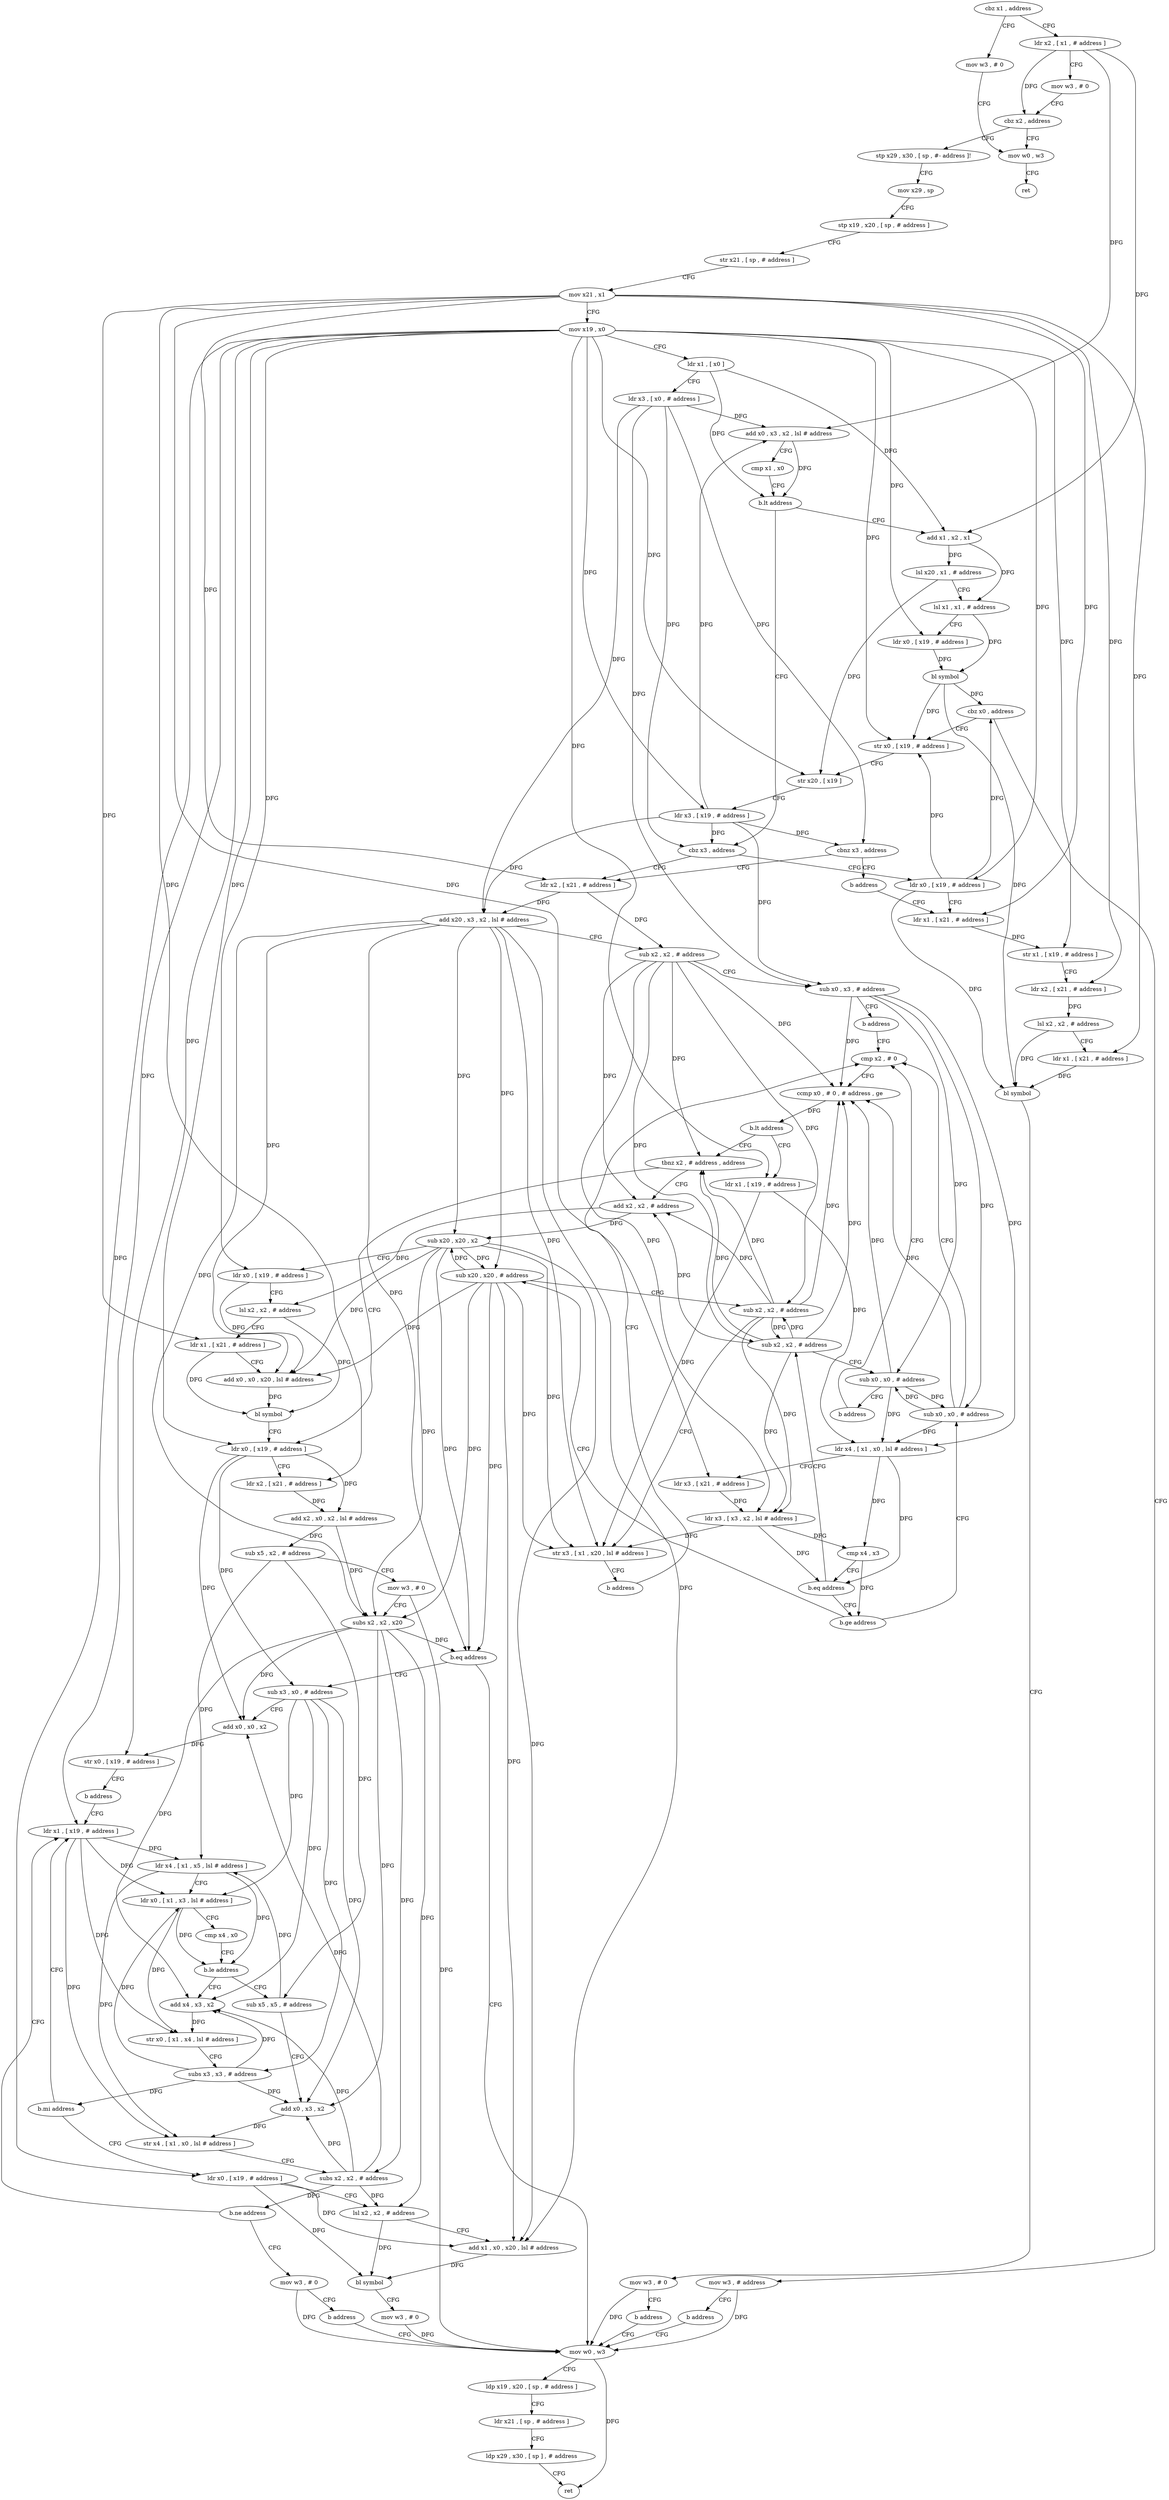 digraph "func" {
"4333960" [label = "cbz x1 , address" ]
"4334376" [label = "mov w3 , # 0" ]
"4333964" [label = "ldr x2 , [ x1 , # address ]" ]
"4334380" [label = "mov w0 , w3" ]
"4333968" [label = "mov w3 , # 0" ]
"4333972" [label = "cbz x2 , address" ]
"4333976" [label = "stp x29 , x30 , [ sp , #- address ]!" ]
"4334384" [label = "ret" ]
"4333980" [label = "mov x29 , sp" ]
"4333984" [label = "stp x19 , x20 , [ sp , # address ]" ]
"4333988" [label = "str x21 , [ sp , # address ]" ]
"4333992" [label = "mov x21 , x1" ]
"4333996" [label = "mov x19 , x0" ]
"4334000" [label = "ldr x1 , [ x0 ]" ]
"4334004" [label = "ldr x3 , [ x0 , # address ]" ]
"4334008" [label = "add x0 , x3 , x2 , lsl # address" ]
"4334012" [label = "cmp x1 , x0" ]
"4334016" [label = "b.lt address" ]
"4334044" [label = "add x1 , x2 , x1" ]
"4334020" [label = "cbz x3 , address" ]
"4334048" [label = "lsl x20 , x1 , # address" ]
"4334052" [label = "lsl x1 , x1 , # address" ]
"4334056" [label = "ldr x0 , [ x19 , # address ]" ]
"4334060" [label = "bl symbol" ]
"4334064" [label = "cbz x0 , address" ]
"4334388" [label = "mov w3 , # address" ]
"4334068" [label = "str x0 , [ x19 , # address ]" ]
"4334088" [label = "ldr x0 , [ x19 , # address ]" ]
"4334024" [label = "ldr x2 , [ x21 , # address ]" ]
"4334392" [label = "b address" ]
"4334356" [label = "mov w0 , w3" ]
"4334072" [label = "str x20 , [ x19 ]" ]
"4334076" [label = "ldr x3 , [ x19 , # address ]" ]
"4334080" [label = "cbnz x3 , address" ]
"4334084" [label = "b address" ]
"4334092" [label = "ldr x1 , [ x21 , # address ]" ]
"4334028" [label = "add x20 , x3 , x2 , lsl # address" ]
"4334032" [label = "sub x2 , x2 , # address" ]
"4334036" [label = "sub x0 , x3 , # address" ]
"4334040" [label = "b address" ]
"4334140" [label = "cmp x2 , # 0" ]
"4334360" [label = "ldp x19 , x20 , [ sp , # address ]" ]
"4334364" [label = "ldr x21 , [ sp , # address ]" ]
"4334368" [label = "ldp x29 , x30 , [ sp ] , # address" ]
"4334372" [label = "ret" ]
"4334144" [label = "ccmp x0 , # 0 , # address , ge" ]
"4334148" [label = "b.lt address" ]
"4334196" [label = "tbnz x2 , # address , address" ]
"4334152" [label = "ldr x1 , [ x19 , # address ]" ]
"4334096" [label = "str x1 , [ x19 , # address ]" ]
"4334100" [label = "ldr x2 , [ x21 , # address ]" ]
"4334104" [label = "lsl x2 , x2 , # address" ]
"4334108" [label = "ldr x1 , [ x21 , # address ]" ]
"4334112" [label = "bl symbol" ]
"4334116" [label = "mov w3 , # 0" ]
"4334120" [label = "b address" ]
"4334228" [label = "ldr x0 , [ x19 , # address ]" ]
"4334200" [label = "add x2 , x2 , # address" ]
"4334156" [label = "ldr x4 , [ x1 , x0 , lsl # address ]" ]
"4334160" [label = "ldr x3 , [ x21 , # address ]" ]
"4334164" [label = "ldr x3 , [ x3 , x2 , lsl # address ]" ]
"4334168" [label = "cmp x4 , x3" ]
"4334172" [label = "b.eq address" ]
"4334124" [label = "sub x2 , x2 , # address" ]
"4334176" [label = "b.ge address" ]
"4334232" [label = "ldr x2 , [ x21 , # address ]" ]
"4334236" [label = "add x2 , x0 , x2 , lsl # address" ]
"4334240" [label = "sub x5 , x2 , # address" ]
"4334244" [label = "mov w3 , # 0" ]
"4334248" [label = "subs x2 , x2 , x20" ]
"4334252" [label = "b.eq address" ]
"4334256" [label = "sub x3 , x0 , # address" ]
"4334204" [label = "sub x20 , x20 , x2" ]
"4334208" [label = "ldr x0 , [ x19 , # address ]" ]
"4334212" [label = "lsl x2 , x2 , # address" ]
"4334216" [label = "ldr x1 , [ x21 , # address ]" ]
"4334220" [label = "add x0 , x0 , x20 , lsl # address" ]
"4334224" [label = "bl symbol" ]
"4334128" [label = "sub x0 , x0 , # address" ]
"4334132" [label = "b address" ]
"4334136" [label = "sub x0 , x0 , # address" ]
"4334180" [label = "sub x20 , x20 , # address" ]
"4334260" [label = "add x0 , x0 , x2" ]
"4334264" [label = "str x0 , [ x19 , # address ]" ]
"4334268" [label = "b address" ]
"4334288" [label = "ldr x1 , [ x19 , # address ]" ]
"4334184" [label = "sub x2 , x2 , # address" ]
"4334188" [label = "str x3 , [ x1 , x20 , lsl # address ]" ]
"4334192" [label = "b address" ]
"4334292" [label = "ldr x4 , [ x1 , x5 , lsl # address ]" ]
"4334296" [label = "ldr x0 , [ x1 , x3 , lsl # address ]" ]
"4334300" [label = "cmp x4 , x0" ]
"4334304" [label = "b.le address" ]
"4334272" [label = "add x4 , x3 , x2" ]
"4334308" [label = "sub x5 , x5 , # address" ]
"4334276" [label = "str x0 , [ x1 , x4 , lsl # address ]" ]
"4334280" [label = "subs x3 , x3 , # address" ]
"4334284" [label = "b.mi address" ]
"4334336" [label = "ldr x0 , [ x19 , # address ]" ]
"4334312" [label = "add x0 , x3 , x2" ]
"4334316" [label = "str x4 , [ x1 , x0 , lsl # address ]" ]
"4334320" [label = "subs x2 , x2 , # address" ]
"4334324" [label = "b.ne address" ]
"4334328" [label = "mov w3 , # 0" ]
"4334340" [label = "lsl x2 , x2 , # address" ]
"4334344" [label = "add x1 , x0 , x20 , lsl # address" ]
"4334348" [label = "bl symbol" ]
"4334352" [label = "mov w3 , # 0" ]
"4334332" [label = "b address" ]
"4333960" -> "4334376" [ label = "CFG" ]
"4333960" -> "4333964" [ label = "CFG" ]
"4334376" -> "4334380" [ label = "CFG" ]
"4333964" -> "4333968" [ label = "CFG" ]
"4333964" -> "4333972" [ label = "DFG" ]
"4333964" -> "4334008" [ label = "DFG" ]
"4333964" -> "4334044" [ label = "DFG" ]
"4334380" -> "4334384" [ label = "CFG" ]
"4333968" -> "4333972" [ label = "CFG" ]
"4333972" -> "4334380" [ label = "CFG" ]
"4333972" -> "4333976" [ label = "CFG" ]
"4333976" -> "4333980" [ label = "CFG" ]
"4333980" -> "4333984" [ label = "CFG" ]
"4333984" -> "4333988" [ label = "CFG" ]
"4333988" -> "4333992" [ label = "CFG" ]
"4333992" -> "4333996" [ label = "CFG" ]
"4333992" -> "4334024" [ label = "DFG" ]
"4333992" -> "4334092" [ label = "DFG" ]
"4333992" -> "4334100" [ label = "DFG" ]
"4333992" -> "4334108" [ label = "DFG" ]
"4333992" -> "4334160" [ label = "DFG" ]
"4333992" -> "4334232" [ label = "DFG" ]
"4333992" -> "4334216" [ label = "DFG" ]
"4333996" -> "4334000" [ label = "CFG" ]
"4333996" -> "4334056" [ label = "DFG" ]
"4333996" -> "4334068" [ label = "DFG" ]
"4333996" -> "4334072" [ label = "DFG" ]
"4333996" -> "4334076" [ label = "DFG" ]
"4333996" -> "4334088" [ label = "DFG" ]
"4333996" -> "4334096" [ label = "DFG" ]
"4333996" -> "4334152" [ label = "DFG" ]
"4333996" -> "4334228" [ label = "DFG" ]
"4333996" -> "4334208" [ label = "DFG" ]
"4333996" -> "4334264" [ label = "DFG" ]
"4333996" -> "4334288" [ label = "DFG" ]
"4333996" -> "4334336" [ label = "DFG" ]
"4334000" -> "4334004" [ label = "CFG" ]
"4334000" -> "4334016" [ label = "DFG" ]
"4334000" -> "4334044" [ label = "DFG" ]
"4334004" -> "4334008" [ label = "DFG" ]
"4334004" -> "4334020" [ label = "DFG" ]
"4334004" -> "4334080" [ label = "DFG" ]
"4334004" -> "4334028" [ label = "DFG" ]
"4334004" -> "4334036" [ label = "DFG" ]
"4334008" -> "4334012" [ label = "CFG" ]
"4334008" -> "4334016" [ label = "DFG" ]
"4334012" -> "4334016" [ label = "CFG" ]
"4334016" -> "4334044" [ label = "CFG" ]
"4334016" -> "4334020" [ label = "CFG" ]
"4334044" -> "4334048" [ label = "DFG" ]
"4334044" -> "4334052" [ label = "DFG" ]
"4334020" -> "4334088" [ label = "CFG" ]
"4334020" -> "4334024" [ label = "CFG" ]
"4334048" -> "4334052" [ label = "CFG" ]
"4334048" -> "4334072" [ label = "DFG" ]
"4334052" -> "4334056" [ label = "CFG" ]
"4334052" -> "4334060" [ label = "DFG" ]
"4334056" -> "4334060" [ label = "DFG" ]
"4334060" -> "4334064" [ label = "DFG" ]
"4334060" -> "4334068" [ label = "DFG" ]
"4334060" -> "4334112" [ label = "DFG" ]
"4334064" -> "4334388" [ label = "CFG" ]
"4334064" -> "4334068" [ label = "CFG" ]
"4334388" -> "4334392" [ label = "CFG" ]
"4334388" -> "4334356" [ label = "DFG" ]
"4334068" -> "4334072" [ label = "CFG" ]
"4334088" -> "4334092" [ label = "CFG" ]
"4334088" -> "4334064" [ label = "DFG" ]
"4334088" -> "4334068" [ label = "DFG" ]
"4334088" -> "4334112" [ label = "DFG" ]
"4334024" -> "4334028" [ label = "DFG" ]
"4334024" -> "4334032" [ label = "DFG" ]
"4334392" -> "4334356" [ label = "CFG" ]
"4334356" -> "4334360" [ label = "CFG" ]
"4334356" -> "4334372" [ label = "DFG" ]
"4334072" -> "4334076" [ label = "CFG" ]
"4334076" -> "4334080" [ label = "DFG" ]
"4334076" -> "4334020" [ label = "DFG" ]
"4334076" -> "4334008" [ label = "DFG" ]
"4334076" -> "4334028" [ label = "DFG" ]
"4334076" -> "4334036" [ label = "DFG" ]
"4334080" -> "4334024" [ label = "CFG" ]
"4334080" -> "4334084" [ label = "CFG" ]
"4334084" -> "4334092" [ label = "CFG" ]
"4334092" -> "4334096" [ label = "DFG" ]
"4334028" -> "4334032" [ label = "CFG" ]
"4334028" -> "4334248" [ label = "DFG" ]
"4334028" -> "4334252" [ label = "DFG" ]
"4334028" -> "4334204" [ label = "DFG" ]
"4334028" -> "4334220" [ label = "DFG" ]
"4334028" -> "4334180" [ label = "DFG" ]
"4334028" -> "4334188" [ label = "DFG" ]
"4334028" -> "4334344" [ label = "DFG" ]
"4334032" -> "4334036" [ label = "CFG" ]
"4334032" -> "4334144" [ label = "DFG" ]
"4334032" -> "4334196" [ label = "DFG" ]
"4334032" -> "4334164" [ label = "DFG" ]
"4334032" -> "4334200" [ label = "DFG" ]
"4334032" -> "4334124" [ label = "DFG" ]
"4334032" -> "4334184" [ label = "DFG" ]
"4334036" -> "4334040" [ label = "CFG" ]
"4334036" -> "4334144" [ label = "DFG" ]
"4334036" -> "4334156" [ label = "DFG" ]
"4334036" -> "4334128" [ label = "DFG" ]
"4334036" -> "4334136" [ label = "DFG" ]
"4334040" -> "4334140" [ label = "CFG" ]
"4334140" -> "4334144" [ label = "CFG" ]
"4334360" -> "4334364" [ label = "CFG" ]
"4334364" -> "4334368" [ label = "CFG" ]
"4334368" -> "4334372" [ label = "CFG" ]
"4334144" -> "4334148" [ label = "DFG" ]
"4334148" -> "4334196" [ label = "CFG" ]
"4334148" -> "4334152" [ label = "CFG" ]
"4334196" -> "4334228" [ label = "CFG" ]
"4334196" -> "4334200" [ label = "CFG" ]
"4334152" -> "4334156" [ label = "DFG" ]
"4334152" -> "4334188" [ label = "DFG" ]
"4334096" -> "4334100" [ label = "CFG" ]
"4334100" -> "4334104" [ label = "DFG" ]
"4334104" -> "4334108" [ label = "CFG" ]
"4334104" -> "4334112" [ label = "DFG" ]
"4334108" -> "4334112" [ label = "DFG" ]
"4334112" -> "4334116" [ label = "CFG" ]
"4334116" -> "4334120" [ label = "CFG" ]
"4334116" -> "4334356" [ label = "DFG" ]
"4334120" -> "4334356" [ label = "CFG" ]
"4334228" -> "4334232" [ label = "CFG" ]
"4334228" -> "4334236" [ label = "DFG" ]
"4334228" -> "4334256" [ label = "DFG" ]
"4334228" -> "4334260" [ label = "DFG" ]
"4334200" -> "4334204" [ label = "DFG" ]
"4334200" -> "4334212" [ label = "DFG" ]
"4334156" -> "4334160" [ label = "CFG" ]
"4334156" -> "4334168" [ label = "DFG" ]
"4334156" -> "4334172" [ label = "DFG" ]
"4334160" -> "4334164" [ label = "DFG" ]
"4334164" -> "4334168" [ label = "DFG" ]
"4334164" -> "4334172" [ label = "DFG" ]
"4334164" -> "4334188" [ label = "DFG" ]
"4334168" -> "4334172" [ label = "CFG" ]
"4334168" -> "4334176" [ label = "DFG" ]
"4334172" -> "4334124" [ label = "CFG" ]
"4334172" -> "4334176" [ label = "CFG" ]
"4334124" -> "4334128" [ label = "CFG" ]
"4334124" -> "4334144" [ label = "DFG" ]
"4334124" -> "4334196" [ label = "DFG" ]
"4334124" -> "4334164" [ label = "DFG" ]
"4334124" -> "4334200" [ label = "DFG" ]
"4334124" -> "4334184" [ label = "DFG" ]
"4334176" -> "4334136" [ label = "CFG" ]
"4334176" -> "4334180" [ label = "CFG" ]
"4334232" -> "4334236" [ label = "DFG" ]
"4334236" -> "4334240" [ label = "DFG" ]
"4334236" -> "4334248" [ label = "DFG" ]
"4334240" -> "4334244" [ label = "CFG" ]
"4334240" -> "4334292" [ label = "DFG" ]
"4334240" -> "4334308" [ label = "DFG" ]
"4334244" -> "4334248" [ label = "CFG" ]
"4334244" -> "4334356" [ label = "DFG" ]
"4334248" -> "4334252" [ label = "DFG" ]
"4334248" -> "4334260" [ label = "DFG" ]
"4334248" -> "4334272" [ label = "DFG" ]
"4334248" -> "4334312" [ label = "DFG" ]
"4334248" -> "4334320" [ label = "DFG" ]
"4334248" -> "4334340" [ label = "DFG" ]
"4334252" -> "4334356" [ label = "CFG" ]
"4334252" -> "4334256" [ label = "CFG" ]
"4334256" -> "4334260" [ label = "CFG" ]
"4334256" -> "4334296" [ label = "DFG" ]
"4334256" -> "4334272" [ label = "DFG" ]
"4334256" -> "4334280" [ label = "DFG" ]
"4334256" -> "4334312" [ label = "DFG" ]
"4334204" -> "4334208" [ label = "CFG" ]
"4334204" -> "4334248" [ label = "DFG" ]
"4334204" -> "4334252" [ label = "DFG" ]
"4334204" -> "4334220" [ label = "DFG" ]
"4334204" -> "4334180" [ label = "DFG" ]
"4334204" -> "4334188" [ label = "DFG" ]
"4334204" -> "4334344" [ label = "DFG" ]
"4334208" -> "4334212" [ label = "CFG" ]
"4334208" -> "4334220" [ label = "DFG" ]
"4334212" -> "4334216" [ label = "CFG" ]
"4334212" -> "4334224" [ label = "DFG" ]
"4334216" -> "4334220" [ label = "CFG" ]
"4334216" -> "4334224" [ label = "DFG" ]
"4334220" -> "4334224" [ label = "DFG" ]
"4334224" -> "4334228" [ label = "CFG" ]
"4334128" -> "4334132" [ label = "CFG" ]
"4334128" -> "4334144" [ label = "DFG" ]
"4334128" -> "4334156" [ label = "DFG" ]
"4334128" -> "4334136" [ label = "DFG" ]
"4334132" -> "4334140" [ label = "CFG" ]
"4334136" -> "4334140" [ label = "CFG" ]
"4334136" -> "4334144" [ label = "DFG" ]
"4334136" -> "4334156" [ label = "DFG" ]
"4334136" -> "4334128" [ label = "DFG" ]
"4334180" -> "4334184" [ label = "CFG" ]
"4334180" -> "4334248" [ label = "DFG" ]
"4334180" -> "4334252" [ label = "DFG" ]
"4334180" -> "4334220" [ label = "DFG" ]
"4334180" -> "4334204" [ label = "DFG" ]
"4334180" -> "4334188" [ label = "DFG" ]
"4334180" -> "4334344" [ label = "DFG" ]
"4334260" -> "4334264" [ label = "DFG" ]
"4334264" -> "4334268" [ label = "CFG" ]
"4334268" -> "4334288" [ label = "CFG" ]
"4334288" -> "4334292" [ label = "DFG" ]
"4334288" -> "4334296" [ label = "DFG" ]
"4334288" -> "4334276" [ label = "DFG" ]
"4334288" -> "4334316" [ label = "DFG" ]
"4334184" -> "4334188" [ label = "CFG" ]
"4334184" -> "4334144" [ label = "DFG" ]
"4334184" -> "4334196" [ label = "DFG" ]
"4334184" -> "4334164" [ label = "DFG" ]
"4334184" -> "4334200" [ label = "DFG" ]
"4334184" -> "4334124" [ label = "DFG" ]
"4334188" -> "4334192" [ label = "CFG" ]
"4334192" -> "4334140" [ label = "CFG" ]
"4334292" -> "4334296" [ label = "CFG" ]
"4334292" -> "4334304" [ label = "DFG" ]
"4334292" -> "4334316" [ label = "DFG" ]
"4334296" -> "4334300" [ label = "CFG" ]
"4334296" -> "4334304" [ label = "DFG" ]
"4334296" -> "4334276" [ label = "DFG" ]
"4334300" -> "4334304" [ label = "CFG" ]
"4334304" -> "4334272" [ label = "CFG" ]
"4334304" -> "4334308" [ label = "CFG" ]
"4334272" -> "4334276" [ label = "DFG" ]
"4334308" -> "4334312" [ label = "CFG" ]
"4334308" -> "4334292" [ label = "DFG" ]
"4334276" -> "4334280" [ label = "CFG" ]
"4334280" -> "4334284" [ label = "DFG" ]
"4334280" -> "4334296" [ label = "DFG" ]
"4334280" -> "4334272" [ label = "DFG" ]
"4334280" -> "4334312" [ label = "DFG" ]
"4334284" -> "4334336" [ label = "CFG" ]
"4334284" -> "4334288" [ label = "CFG" ]
"4334336" -> "4334340" [ label = "CFG" ]
"4334336" -> "4334344" [ label = "DFG" ]
"4334336" -> "4334348" [ label = "DFG" ]
"4334312" -> "4334316" [ label = "DFG" ]
"4334316" -> "4334320" [ label = "CFG" ]
"4334320" -> "4334324" [ label = "DFG" ]
"4334320" -> "4334260" [ label = "DFG" ]
"4334320" -> "4334272" [ label = "DFG" ]
"4334320" -> "4334312" [ label = "DFG" ]
"4334320" -> "4334340" [ label = "DFG" ]
"4334324" -> "4334288" [ label = "CFG" ]
"4334324" -> "4334328" [ label = "CFG" ]
"4334328" -> "4334332" [ label = "CFG" ]
"4334328" -> "4334356" [ label = "DFG" ]
"4334340" -> "4334344" [ label = "CFG" ]
"4334340" -> "4334348" [ label = "DFG" ]
"4334344" -> "4334348" [ label = "DFG" ]
"4334348" -> "4334352" [ label = "CFG" ]
"4334352" -> "4334356" [ label = "DFG" ]
"4334332" -> "4334356" [ label = "CFG" ]
}
